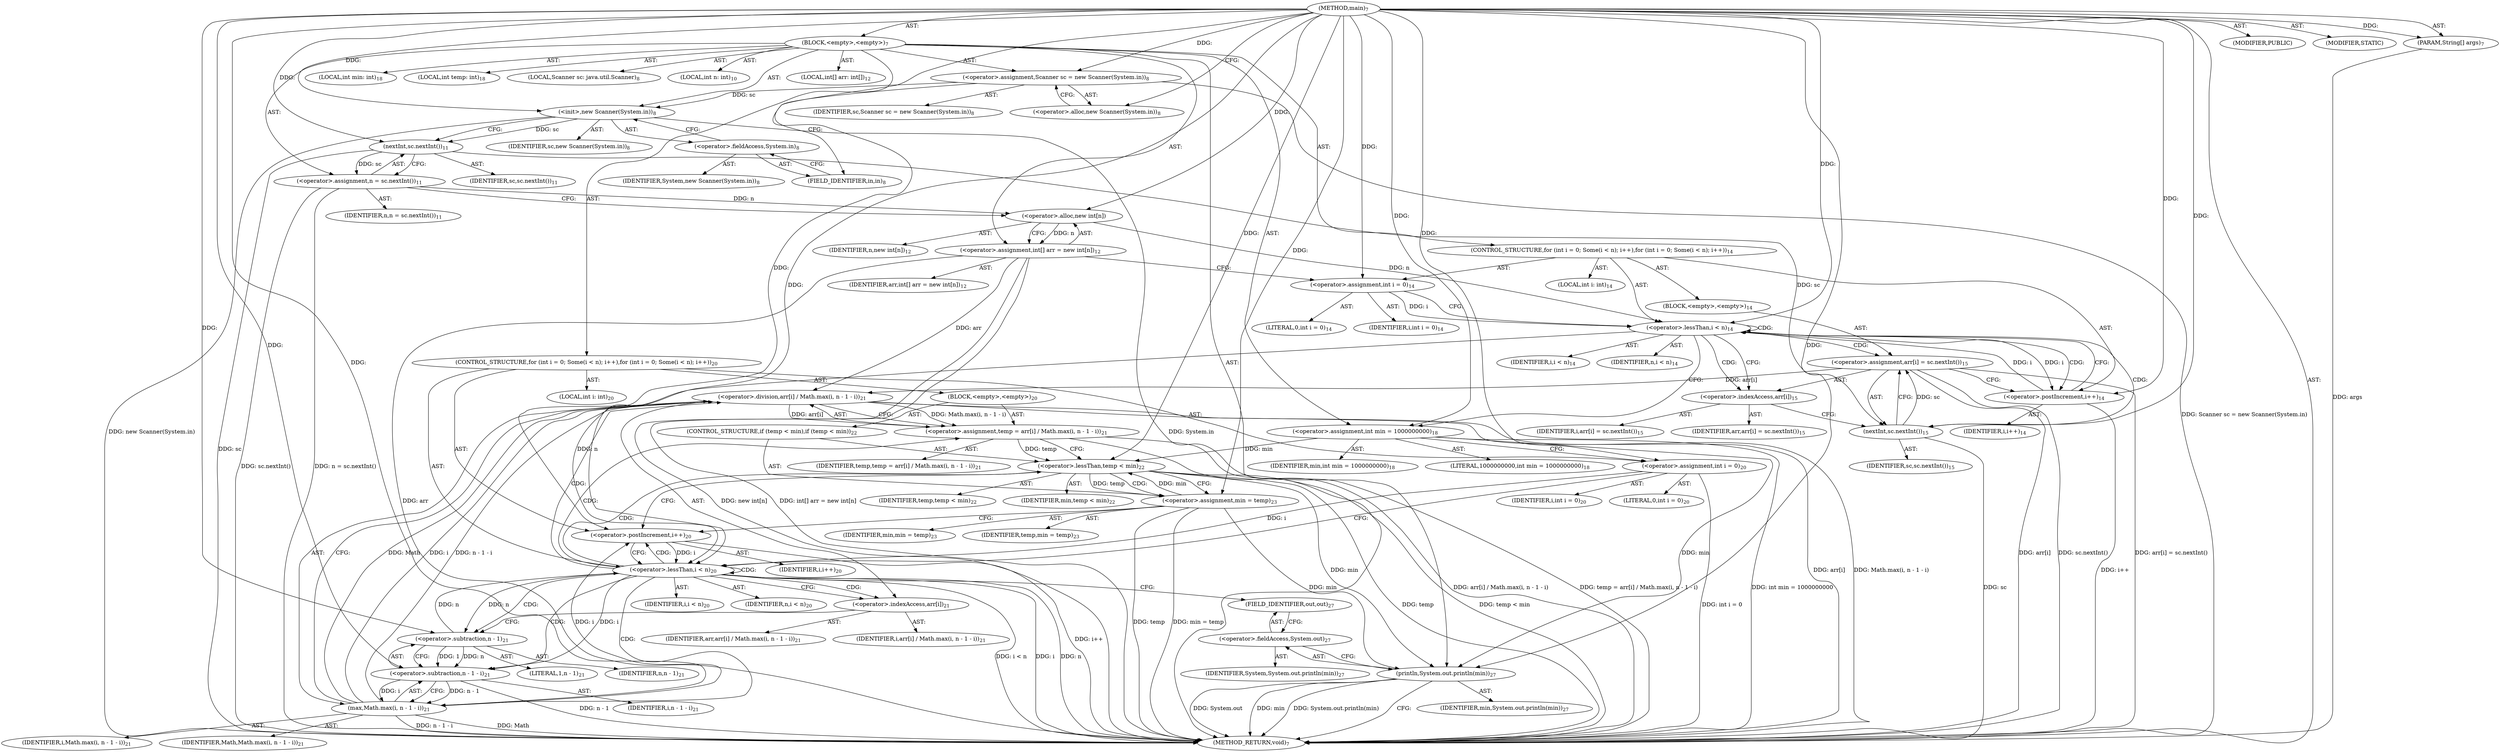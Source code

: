 digraph "main" {  
"19" [label = <(METHOD,main)<SUB>7</SUB>> ]
"20" [label = <(PARAM,String[] args)<SUB>7</SUB>> ]
"21" [label = <(BLOCK,&lt;empty&gt;,&lt;empty&gt;)<SUB>7</SUB>> ]
"4" [label = <(LOCAL,Scanner sc: java.util.Scanner)<SUB>8</SUB>> ]
"22" [label = <(&lt;operator&gt;.assignment,Scanner sc = new Scanner(System.in))<SUB>8</SUB>> ]
"23" [label = <(IDENTIFIER,sc,Scanner sc = new Scanner(System.in))<SUB>8</SUB>> ]
"24" [label = <(&lt;operator&gt;.alloc,new Scanner(System.in))<SUB>8</SUB>> ]
"25" [label = <(&lt;init&gt;,new Scanner(System.in))<SUB>8</SUB>> ]
"3" [label = <(IDENTIFIER,sc,new Scanner(System.in))<SUB>8</SUB>> ]
"26" [label = <(&lt;operator&gt;.fieldAccess,System.in)<SUB>8</SUB>> ]
"27" [label = <(IDENTIFIER,System,new Scanner(System.in))<SUB>8</SUB>> ]
"28" [label = <(FIELD_IDENTIFIER,in,in)<SUB>8</SUB>> ]
"29" [label = <(LOCAL,int n: int)<SUB>10</SUB>> ]
"30" [label = <(&lt;operator&gt;.assignment,n = sc.nextInt())<SUB>11</SUB>> ]
"31" [label = <(IDENTIFIER,n,n = sc.nextInt())<SUB>11</SUB>> ]
"32" [label = <(nextInt,sc.nextInt())<SUB>11</SUB>> ]
"33" [label = <(IDENTIFIER,sc,sc.nextInt())<SUB>11</SUB>> ]
"34" [label = <(LOCAL,int[] arr: int[])<SUB>12</SUB>> ]
"35" [label = <(&lt;operator&gt;.assignment,int[] arr = new int[n])<SUB>12</SUB>> ]
"36" [label = <(IDENTIFIER,arr,int[] arr = new int[n])<SUB>12</SUB>> ]
"37" [label = <(&lt;operator&gt;.alloc,new int[n])> ]
"38" [label = <(IDENTIFIER,n,new int[n])<SUB>12</SUB>> ]
"39" [label = <(CONTROL_STRUCTURE,for (int i = 0; Some(i &lt; n); i++),for (int i = 0; Some(i &lt; n); i++))<SUB>14</SUB>> ]
"40" [label = <(LOCAL,int i: int)<SUB>14</SUB>> ]
"41" [label = <(&lt;operator&gt;.assignment,int i = 0)<SUB>14</SUB>> ]
"42" [label = <(IDENTIFIER,i,int i = 0)<SUB>14</SUB>> ]
"43" [label = <(LITERAL,0,int i = 0)<SUB>14</SUB>> ]
"44" [label = <(&lt;operator&gt;.lessThan,i &lt; n)<SUB>14</SUB>> ]
"45" [label = <(IDENTIFIER,i,i &lt; n)<SUB>14</SUB>> ]
"46" [label = <(IDENTIFIER,n,i &lt; n)<SUB>14</SUB>> ]
"47" [label = <(&lt;operator&gt;.postIncrement,i++)<SUB>14</SUB>> ]
"48" [label = <(IDENTIFIER,i,i++)<SUB>14</SUB>> ]
"49" [label = <(BLOCK,&lt;empty&gt;,&lt;empty&gt;)<SUB>14</SUB>> ]
"50" [label = <(&lt;operator&gt;.assignment,arr[i] = sc.nextInt())<SUB>15</SUB>> ]
"51" [label = <(&lt;operator&gt;.indexAccess,arr[i])<SUB>15</SUB>> ]
"52" [label = <(IDENTIFIER,arr,arr[i] = sc.nextInt())<SUB>15</SUB>> ]
"53" [label = <(IDENTIFIER,i,arr[i] = sc.nextInt())<SUB>15</SUB>> ]
"54" [label = <(nextInt,sc.nextInt())<SUB>15</SUB>> ]
"55" [label = <(IDENTIFIER,sc,sc.nextInt())<SUB>15</SUB>> ]
"56" [label = <(LOCAL,int min: int)<SUB>18</SUB>> ]
"57" [label = <(LOCAL,int temp: int)<SUB>18</SUB>> ]
"58" [label = <(&lt;operator&gt;.assignment,int min = 1000000000)<SUB>18</SUB>> ]
"59" [label = <(IDENTIFIER,min,int min = 1000000000)<SUB>18</SUB>> ]
"60" [label = <(LITERAL,1000000000,int min = 1000000000)<SUB>18</SUB>> ]
"61" [label = <(CONTROL_STRUCTURE,for (int i = 0; Some(i &lt; n); i++),for (int i = 0; Some(i &lt; n); i++))<SUB>20</SUB>> ]
"62" [label = <(LOCAL,int i: int)<SUB>20</SUB>> ]
"63" [label = <(&lt;operator&gt;.assignment,int i = 0)<SUB>20</SUB>> ]
"64" [label = <(IDENTIFIER,i,int i = 0)<SUB>20</SUB>> ]
"65" [label = <(LITERAL,0,int i = 0)<SUB>20</SUB>> ]
"66" [label = <(&lt;operator&gt;.lessThan,i &lt; n)<SUB>20</SUB>> ]
"67" [label = <(IDENTIFIER,i,i &lt; n)<SUB>20</SUB>> ]
"68" [label = <(IDENTIFIER,n,i &lt; n)<SUB>20</SUB>> ]
"69" [label = <(&lt;operator&gt;.postIncrement,i++)<SUB>20</SUB>> ]
"70" [label = <(IDENTIFIER,i,i++)<SUB>20</SUB>> ]
"71" [label = <(BLOCK,&lt;empty&gt;,&lt;empty&gt;)<SUB>20</SUB>> ]
"72" [label = <(&lt;operator&gt;.assignment,temp = arr[i] / Math.max(i, n - 1 - i))<SUB>21</SUB>> ]
"73" [label = <(IDENTIFIER,temp,temp = arr[i] / Math.max(i, n - 1 - i))<SUB>21</SUB>> ]
"74" [label = <(&lt;operator&gt;.division,arr[i] / Math.max(i, n - 1 - i))<SUB>21</SUB>> ]
"75" [label = <(&lt;operator&gt;.indexAccess,arr[i])<SUB>21</SUB>> ]
"76" [label = <(IDENTIFIER,arr,arr[i] / Math.max(i, n - 1 - i))<SUB>21</SUB>> ]
"77" [label = <(IDENTIFIER,i,arr[i] / Math.max(i, n - 1 - i))<SUB>21</SUB>> ]
"78" [label = <(max,Math.max(i, n - 1 - i))<SUB>21</SUB>> ]
"79" [label = <(IDENTIFIER,Math,Math.max(i, n - 1 - i))<SUB>21</SUB>> ]
"80" [label = <(IDENTIFIER,i,Math.max(i, n - 1 - i))<SUB>21</SUB>> ]
"81" [label = <(&lt;operator&gt;.subtraction,n - 1 - i)<SUB>21</SUB>> ]
"82" [label = <(&lt;operator&gt;.subtraction,n - 1)<SUB>21</SUB>> ]
"83" [label = <(IDENTIFIER,n,n - 1)<SUB>21</SUB>> ]
"84" [label = <(LITERAL,1,n - 1)<SUB>21</SUB>> ]
"85" [label = <(IDENTIFIER,i,n - 1 - i)<SUB>21</SUB>> ]
"86" [label = <(CONTROL_STRUCTURE,if (temp &lt; min),if (temp &lt; min))<SUB>22</SUB>> ]
"87" [label = <(&lt;operator&gt;.lessThan,temp &lt; min)<SUB>22</SUB>> ]
"88" [label = <(IDENTIFIER,temp,temp &lt; min)<SUB>22</SUB>> ]
"89" [label = <(IDENTIFIER,min,temp &lt; min)<SUB>22</SUB>> ]
"90" [label = <(&lt;operator&gt;.assignment,min = temp)<SUB>23</SUB>> ]
"91" [label = <(IDENTIFIER,min,min = temp)<SUB>23</SUB>> ]
"92" [label = <(IDENTIFIER,temp,min = temp)<SUB>23</SUB>> ]
"93" [label = <(println,System.out.println(min))<SUB>27</SUB>> ]
"94" [label = <(&lt;operator&gt;.fieldAccess,System.out)<SUB>27</SUB>> ]
"95" [label = <(IDENTIFIER,System,System.out.println(min))<SUB>27</SUB>> ]
"96" [label = <(FIELD_IDENTIFIER,out,out)<SUB>27</SUB>> ]
"97" [label = <(IDENTIFIER,min,System.out.println(min))<SUB>27</SUB>> ]
"98" [label = <(MODIFIER,PUBLIC)> ]
"99" [label = <(MODIFIER,STATIC)> ]
"100" [label = <(METHOD_RETURN,void)<SUB>7</SUB>> ]
  "19" -> "20"  [ label = "AST: "] 
  "19" -> "21"  [ label = "AST: "] 
  "19" -> "98"  [ label = "AST: "] 
  "19" -> "99"  [ label = "AST: "] 
  "19" -> "100"  [ label = "AST: "] 
  "21" -> "4"  [ label = "AST: "] 
  "21" -> "22"  [ label = "AST: "] 
  "21" -> "25"  [ label = "AST: "] 
  "21" -> "29"  [ label = "AST: "] 
  "21" -> "30"  [ label = "AST: "] 
  "21" -> "34"  [ label = "AST: "] 
  "21" -> "35"  [ label = "AST: "] 
  "21" -> "39"  [ label = "AST: "] 
  "21" -> "56"  [ label = "AST: "] 
  "21" -> "57"  [ label = "AST: "] 
  "21" -> "58"  [ label = "AST: "] 
  "21" -> "61"  [ label = "AST: "] 
  "21" -> "93"  [ label = "AST: "] 
  "22" -> "23"  [ label = "AST: "] 
  "22" -> "24"  [ label = "AST: "] 
  "25" -> "3"  [ label = "AST: "] 
  "25" -> "26"  [ label = "AST: "] 
  "26" -> "27"  [ label = "AST: "] 
  "26" -> "28"  [ label = "AST: "] 
  "30" -> "31"  [ label = "AST: "] 
  "30" -> "32"  [ label = "AST: "] 
  "32" -> "33"  [ label = "AST: "] 
  "35" -> "36"  [ label = "AST: "] 
  "35" -> "37"  [ label = "AST: "] 
  "37" -> "38"  [ label = "AST: "] 
  "39" -> "40"  [ label = "AST: "] 
  "39" -> "41"  [ label = "AST: "] 
  "39" -> "44"  [ label = "AST: "] 
  "39" -> "47"  [ label = "AST: "] 
  "39" -> "49"  [ label = "AST: "] 
  "41" -> "42"  [ label = "AST: "] 
  "41" -> "43"  [ label = "AST: "] 
  "44" -> "45"  [ label = "AST: "] 
  "44" -> "46"  [ label = "AST: "] 
  "47" -> "48"  [ label = "AST: "] 
  "49" -> "50"  [ label = "AST: "] 
  "50" -> "51"  [ label = "AST: "] 
  "50" -> "54"  [ label = "AST: "] 
  "51" -> "52"  [ label = "AST: "] 
  "51" -> "53"  [ label = "AST: "] 
  "54" -> "55"  [ label = "AST: "] 
  "58" -> "59"  [ label = "AST: "] 
  "58" -> "60"  [ label = "AST: "] 
  "61" -> "62"  [ label = "AST: "] 
  "61" -> "63"  [ label = "AST: "] 
  "61" -> "66"  [ label = "AST: "] 
  "61" -> "69"  [ label = "AST: "] 
  "61" -> "71"  [ label = "AST: "] 
  "63" -> "64"  [ label = "AST: "] 
  "63" -> "65"  [ label = "AST: "] 
  "66" -> "67"  [ label = "AST: "] 
  "66" -> "68"  [ label = "AST: "] 
  "69" -> "70"  [ label = "AST: "] 
  "71" -> "72"  [ label = "AST: "] 
  "71" -> "86"  [ label = "AST: "] 
  "72" -> "73"  [ label = "AST: "] 
  "72" -> "74"  [ label = "AST: "] 
  "74" -> "75"  [ label = "AST: "] 
  "74" -> "78"  [ label = "AST: "] 
  "75" -> "76"  [ label = "AST: "] 
  "75" -> "77"  [ label = "AST: "] 
  "78" -> "79"  [ label = "AST: "] 
  "78" -> "80"  [ label = "AST: "] 
  "78" -> "81"  [ label = "AST: "] 
  "81" -> "82"  [ label = "AST: "] 
  "81" -> "85"  [ label = "AST: "] 
  "82" -> "83"  [ label = "AST: "] 
  "82" -> "84"  [ label = "AST: "] 
  "86" -> "87"  [ label = "AST: "] 
  "86" -> "90"  [ label = "AST: "] 
  "87" -> "88"  [ label = "AST: "] 
  "87" -> "89"  [ label = "AST: "] 
  "90" -> "91"  [ label = "AST: "] 
  "90" -> "92"  [ label = "AST: "] 
  "93" -> "94"  [ label = "AST: "] 
  "93" -> "97"  [ label = "AST: "] 
  "94" -> "95"  [ label = "AST: "] 
  "94" -> "96"  [ label = "AST: "] 
  "22" -> "28"  [ label = "CFG: "] 
  "25" -> "32"  [ label = "CFG: "] 
  "30" -> "37"  [ label = "CFG: "] 
  "35" -> "41"  [ label = "CFG: "] 
  "58" -> "63"  [ label = "CFG: "] 
  "93" -> "100"  [ label = "CFG: "] 
  "24" -> "22"  [ label = "CFG: "] 
  "26" -> "25"  [ label = "CFG: "] 
  "32" -> "30"  [ label = "CFG: "] 
  "37" -> "35"  [ label = "CFG: "] 
  "41" -> "44"  [ label = "CFG: "] 
  "44" -> "51"  [ label = "CFG: "] 
  "44" -> "58"  [ label = "CFG: "] 
  "47" -> "44"  [ label = "CFG: "] 
  "63" -> "66"  [ label = "CFG: "] 
  "66" -> "75"  [ label = "CFG: "] 
  "66" -> "96"  [ label = "CFG: "] 
  "69" -> "66"  [ label = "CFG: "] 
  "94" -> "93"  [ label = "CFG: "] 
  "28" -> "26"  [ label = "CFG: "] 
  "50" -> "47"  [ label = "CFG: "] 
  "72" -> "87"  [ label = "CFG: "] 
  "96" -> "94"  [ label = "CFG: "] 
  "51" -> "54"  [ label = "CFG: "] 
  "54" -> "50"  [ label = "CFG: "] 
  "74" -> "72"  [ label = "CFG: "] 
  "87" -> "90"  [ label = "CFG: "] 
  "87" -> "69"  [ label = "CFG: "] 
  "90" -> "69"  [ label = "CFG: "] 
  "75" -> "82"  [ label = "CFG: "] 
  "78" -> "74"  [ label = "CFG: "] 
  "81" -> "78"  [ label = "CFG: "] 
  "82" -> "81"  [ label = "CFG: "] 
  "19" -> "24"  [ label = "CFG: "] 
  "20" -> "100"  [ label = "DDG: args"] 
  "22" -> "100"  [ label = "DDG: Scanner sc = new Scanner(System.in)"] 
  "25" -> "100"  [ label = "DDG: System.in"] 
  "25" -> "100"  [ label = "DDG: new Scanner(System.in)"] 
  "32" -> "100"  [ label = "DDG: sc"] 
  "30" -> "100"  [ label = "DDG: sc.nextInt()"] 
  "30" -> "100"  [ label = "DDG: n = sc.nextInt()"] 
  "35" -> "100"  [ label = "DDG: arr"] 
  "35" -> "100"  [ label = "DDG: new int[n]"] 
  "35" -> "100"  [ label = "DDG: int[] arr = new int[n]"] 
  "58" -> "100"  [ label = "DDG: int min = 1000000000"] 
  "63" -> "100"  [ label = "DDG: int i = 0"] 
  "66" -> "100"  [ label = "DDG: i"] 
  "66" -> "100"  [ label = "DDG: n"] 
  "66" -> "100"  [ label = "DDG: i &lt; n"] 
  "93" -> "100"  [ label = "DDG: System.out"] 
  "93" -> "100"  [ label = "DDG: min"] 
  "93" -> "100"  [ label = "DDG: System.out.println(min)"] 
  "74" -> "100"  [ label = "DDG: arr[i]"] 
  "81" -> "100"  [ label = "DDG: n - 1"] 
  "78" -> "100"  [ label = "DDG: n - 1 - i"] 
  "74" -> "100"  [ label = "DDG: Math.max(i, n - 1 - i)"] 
  "72" -> "100"  [ label = "DDG: arr[i] / Math.max(i, n - 1 - i)"] 
  "72" -> "100"  [ label = "DDG: temp = arr[i] / Math.max(i, n - 1 - i)"] 
  "87" -> "100"  [ label = "DDG: temp"] 
  "87" -> "100"  [ label = "DDG: temp &lt; min"] 
  "90" -> "100"  [ label = "DDG: temp"] 
  "90" -> "100"  [ label = "DDG: min = temp"] 
  "69" -> "100"  [ label = "DDG: i++"] 
  "50" -> "100"  [ label = "DDG: arr[i]"] 
  "54" -> "100"  [ label = "DDG: sc"] 
  "50" -> "100"  [ label = "DDG: sc.nextInt()"] 
  "50" -> "100"  [ label = "DDG: arr[i] = sc.nextInt()"] 
  "47" -> "100"  [ label = "DDG: i++"] 
  "78" -> "100"  [ label = "DDG: Math"] 
  "19" -> "20"  [ label = "DDG: "] 
  "19" -> "22"  [ label = "DDG: "] 
  "32" -> "30"  [ label = "DDG: sc"] 
  "37" -> "35"  [ label = "DDG: n"] 
  "19" -> "58"  [ label = "DDG: "] 
  "22" -> "25"  [ label = "DDG: sc"] 
  "19" -> "25"  [ label = "DDG: "] 
  "19" -> "41"  [ label = "DDG: "] 
  "19" -> "63"  [ label = "DDG: "] 
  "58" -> "93"  [ label = "DDG: min"] 
  "87" -> "93"  [ label = "DDG: min"] 
  "90" -> "93"  [ label = "DDG: min"] 
  "19" -> "93"  [ label = "DDG: "] 
  "25" -> "32"  [ label = "DDG: sc"] 
  "19" -> "32"  [ label = "DDG: "] 
  "30" -> "37"  [ label = "DDG: n"] 
  "19" -> "37"  [ label = "DDG: "] 
  "41" -> "44"  [ label = "DDG: i"] 
  "47" -> "44"  [ label = "DDG: i"] 
  "19" -> "44"  [ label = "DDG: "] 
  "37" -> "44"  [ label = "DDG: n"] 
  "44" -> "47"  [ label = "DDG: i"] 
  "19" -> "47"  [ label = "DDG: "] 
  "54" -> "50"  [ label = "DDG: sc"] 
  "63" -> "66"  [ label = "DDG: i"] 
  "69" -> "66"  [ label = "DDG: i"] 
  "19" -> "66"  [ label = "DDG: "] 
  "44" -> "66"  [ label = "DDG: n"] 
  "82" -> "66"  [ label = "DDG: n"] 
  "78" -> "69"  [ label = "DDG: i"] 
  "19" -> "69"  [ label = "DDG: "] 
  "74" -> "72"  [ label = "DDG: arr[i]"] 
  "74" -> "72"  [ label = "DDG: Math.max(i, n - 1 - i)"] 
  "87" -> "90"  [ label = "DDG: temp"] 
  "19" -> "90"  [ label = "DDG: "] 
  "32" -> "54"  [ label = "DDG: sc"] 
  "19" -> "54"  [ label = "DDG: "] 
  "35" -> "74"  [ label = "DDG: arr"] 
  "50" -> "74"  [ label = "DDG: arr[i]"] 
  "78" -> "74"  [ label = "DDG: Math"] 
  "78" -> "74"  [ label = "DDG: i"] 
  "78" -> "74"  [ label = "DDG: n - 1 - i"] 
  "72" -> "87"  [ label = "DDG: temp"] 
  "19" -> "87"  [ label = "DDG: "] 
  "58" -> "87"  [ label = "DDG: min"] 
  "90" -> "87"  [ label = "DDG: min"] 
  "19" -> "78"  [ label = "DDG: "] 
  "81" -> "78"  [ label = "DDG: i"] 
  "81" -> "78"  [ label = "DDG: n - 1"] 
  "82" -> "81"  [ label = "DDG: n"] 
  "82" -> "81"  [ label = "DDG: 1"] 
  "66" -> "81"  [ label = "DDG: i"] 
  "19" -> "81"  [ label = "DDG: "] 
  "66" -> "82"  [ label = "DDG: n"] 
  "19" -> "82"  [ label = "DDG: "] 
  "44" -> "47"  [ label = "CDG: "] 
  "44" -> "51"  [ label = "CDG: "] 
  "44" -> "50"  [ label = "CDG: "] 
  "44" -> "44"  [ label = "CDG: "] 
  "44" -> "54"  [ label = "CDG: "] 
  "66" -> "66"  [ label = "CDG: "] 
  "66" -> "75"  [ label = "CDG: "] 
  "66" -> "81"  [ label = "CDG: "] 
  "66" -> "72"  [ label = "CDG: "] 
  "66" -> "69"  [ label = "CDG: "] 
  "66" -> "74"  [ label = "CDG: "] 
  "66" -> "87"  [ label = "CDG: "] 
  "66" -> "82"  [ label = "CDG: "] 
  "66" -> "78"  [ label = "CDG: "] 
  "87" -> "90"  [ label = "CDG: "] 
}
